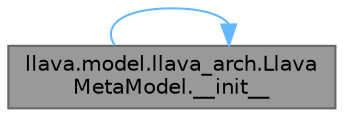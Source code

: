 digraph "llava.model.llava_arch.LlavaMetaModel.__init__"
{
 // LATEX_PDF_SIZE
  bgcolor="transparent";
  edge [fontname=Helvetica,fontsize=10,labelfontname=Helvetica,labelfontsize=10];
  node [fontname=Helvetica,fontsize=10,shape=box,height=0.2,width=0.4];
  rankdir="RL";
  Node1 [id="Node000001",label="llava.model.llava_arch.Llava\lMetaModel.__init__",height=0.2,width=0.4,color="gray40", fillcolor="grey60", style="filled", fontcolor="black",tooltip="LlavaMetaModel 생성자"];
  Node1 -> Node1 [id="edge2_Node000001_Node000001",dir="back",color="steelblue1",style="solid",tooltip=" "];
}
